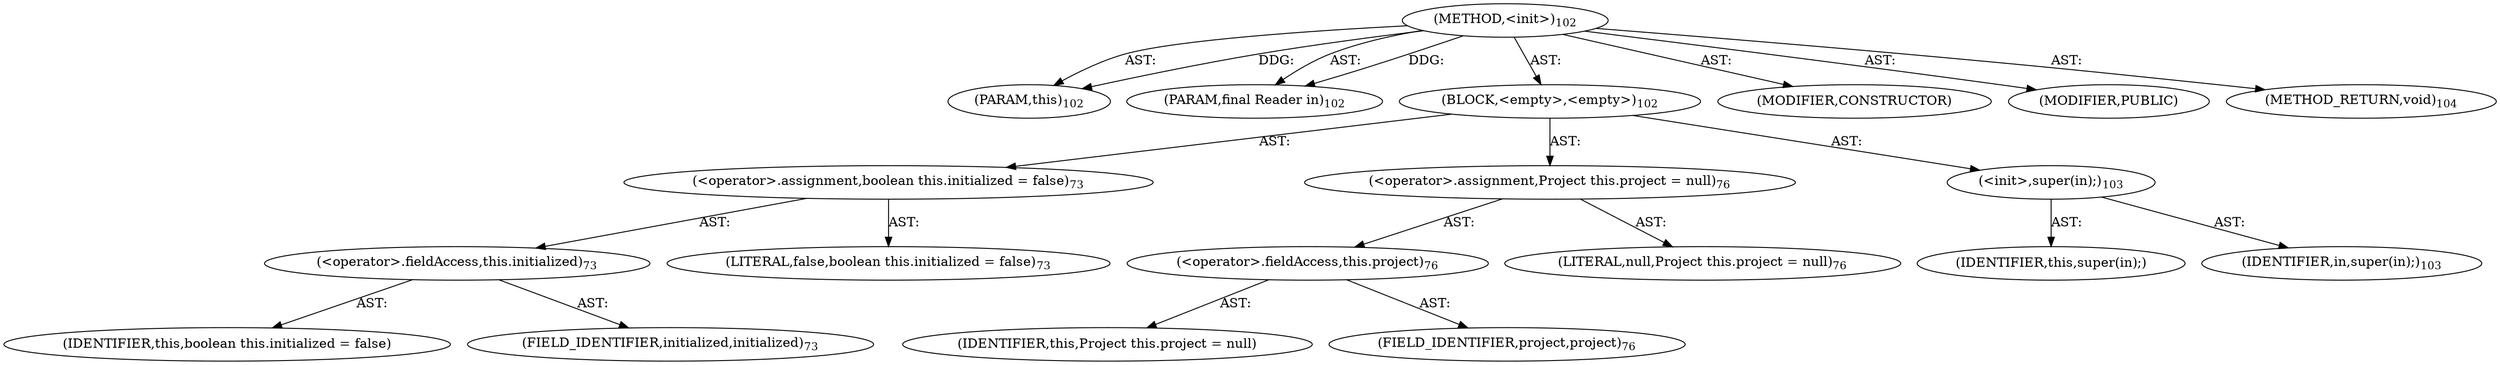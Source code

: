 digraph "&lt;init&gt;" {  
"111669149697" [label = <(METHOD,&lt;init&gt;)<SUB>102</SUB>> ]
"115964116997" [label = <(PARAM,this)<SUB>102</SUB>> ]
"115964116998" [label = <(PARAM,final Reader in)<SUB>102</SUB>> ]
"25769803781" [label = <(BLOCK,&lt;empty&gt;,&lt;empty&gt;)<SUB>102</SUB>> ]
"30064771085" [label = <(&lt;operator&gt;.assignment,boolean this.initialized = false)<SUB>73</SUB>> ]
"30064771086" [label = <(&lt;operator&gt;.fieldAccess,this.initialized)<SUB>73</SUB>> ]
"68719476752" [label = <(IDENTIFIER,this,boolean this.initialized = false)> ]
"55834574850" [label = <(FIELD_IDENTIFIER,initialized,initialized)<SUB>73</SUB>> ]
"90194313218" [label = <(LITERAL,false,boolean this.initialized = false)<SUB>73</SUB>> ]
"30064771087" [label = <(&lt;operator&gt;.assignment,Project this.project = null)<SUB>76</SUB>> ]
"30064771088" [label = <(&lt;operator&gt;.fieldAccess,this.project)<SUB>76</SUB>> ]
"68719476753" [label = <(IDENTIFIER,this,Project this.project = null)> ]
"55834574851" [label = <(FIELD_IDENTIFIER,project,project)<SUB>76</SUB>> ]
"90194313219" [label = <(LITERAL,null,Project this.project = null)<SUB>76</SUB>> ]
"30064771079" [label = <(&lt;init&gt;,super(in);)<SUB>103</SUB>> ]
"68719476742" [label = <(IDENTIFIER,this,super(in);)> ]
"68719476749" [label = <(IDENTIFIER,in,super(in);)<SUB>103</SUB>> ]
"133143986182" [label = <(MODIFIER,CONSTRUCTOR)> ]
"133143986183" [label = <(MODIFIER,PUBLIC)> ]
"128849018881" [label = <(METHOD_RETURN,void)<SUB>104</SUB>> ]
  "111669149697" -> "115964116997"  [ label = "AST: "] 
  "111669149697" -> "115964116998"  [ label = "AST: "] 
  "111669149697" -> "25769803781"  [ label = "AST: "] 
  "111669149697" -> "133143986182"  [ label = "AST: "] 
  "111669149697" -> "133143986183"  [ label = "AST: "] 
  "111669149697" -> "128849018881"  [ label = "AST: "] 
  "25769803781" -> "30064771085"  [ label = "AST: "] 
  "25769803781" -> "30064771087"  [ label = "AST: "] 
  "25769803781" -> "30064771079"  [ label = "AST: "] 
  "30064771085" -> "30064771086"  [ label = "AST: "] 
  "30064771085" -> "90194313218"  [ label = "AST: "] 
  "30064771086" -> "68719476752"  [ label = "AST: "] 
  "30064771086" -> "55834574850"  [ label = "AST: "] 
  "30064771087" -> "30064771088"  [ label = "AST: "] 
  "30064771087" -> "90194313219"  [ label = "AST: "] 
  "30064771088" -> "68719476753"  [ label = "AST: "] 
  "30064771088" -> "55834574851"  [ label = "AST: "] 
  "30064771079" -> "68719476742"  [ label = "AST: "] 
  "30064771079" -> "68719476749"  [ label = "AST: "] 
  "111669149697" -> "115964116997"  [ label = "DDG: "] 
  "111669149697" -> "115964116998"  [ label = "DDG: "] 
}

